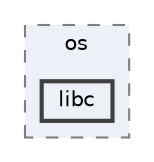 digraph "external/libcds/cds/os/libc"
{
 // LATEX_PDF_SIZE
  bgcolor="transparent";
  edge [fontname=Helvetica,fontsize=10,labelfontname=Helvetica,labelfontsize=10];
  node [fontname=Helvetica,fontsize=10,shape=box,height=0.2,width=0.4];
  compound=true
  subgraph clusterdir_edfad5caf0e18ec13d00c1955d84d358 {
    graph [ bgcolor="#edf0f7", pencolor="grey50", label="os", fontname=Helvetica,fontsize=10 style="filled,dashed", URL="dir_edfad5caf0e18ec13d00c1955d84d358.html",tooltip=""]
  dir_028c02cb65e37bc74fcd0d5293b7a41f [label="libc", fillcolor="#edf0f7", color="grey25", style="filled,bold", URL="dir_028c02cb65e37bc74fcd0d5293b7a41f.html",tooltip=""];
  }
}

